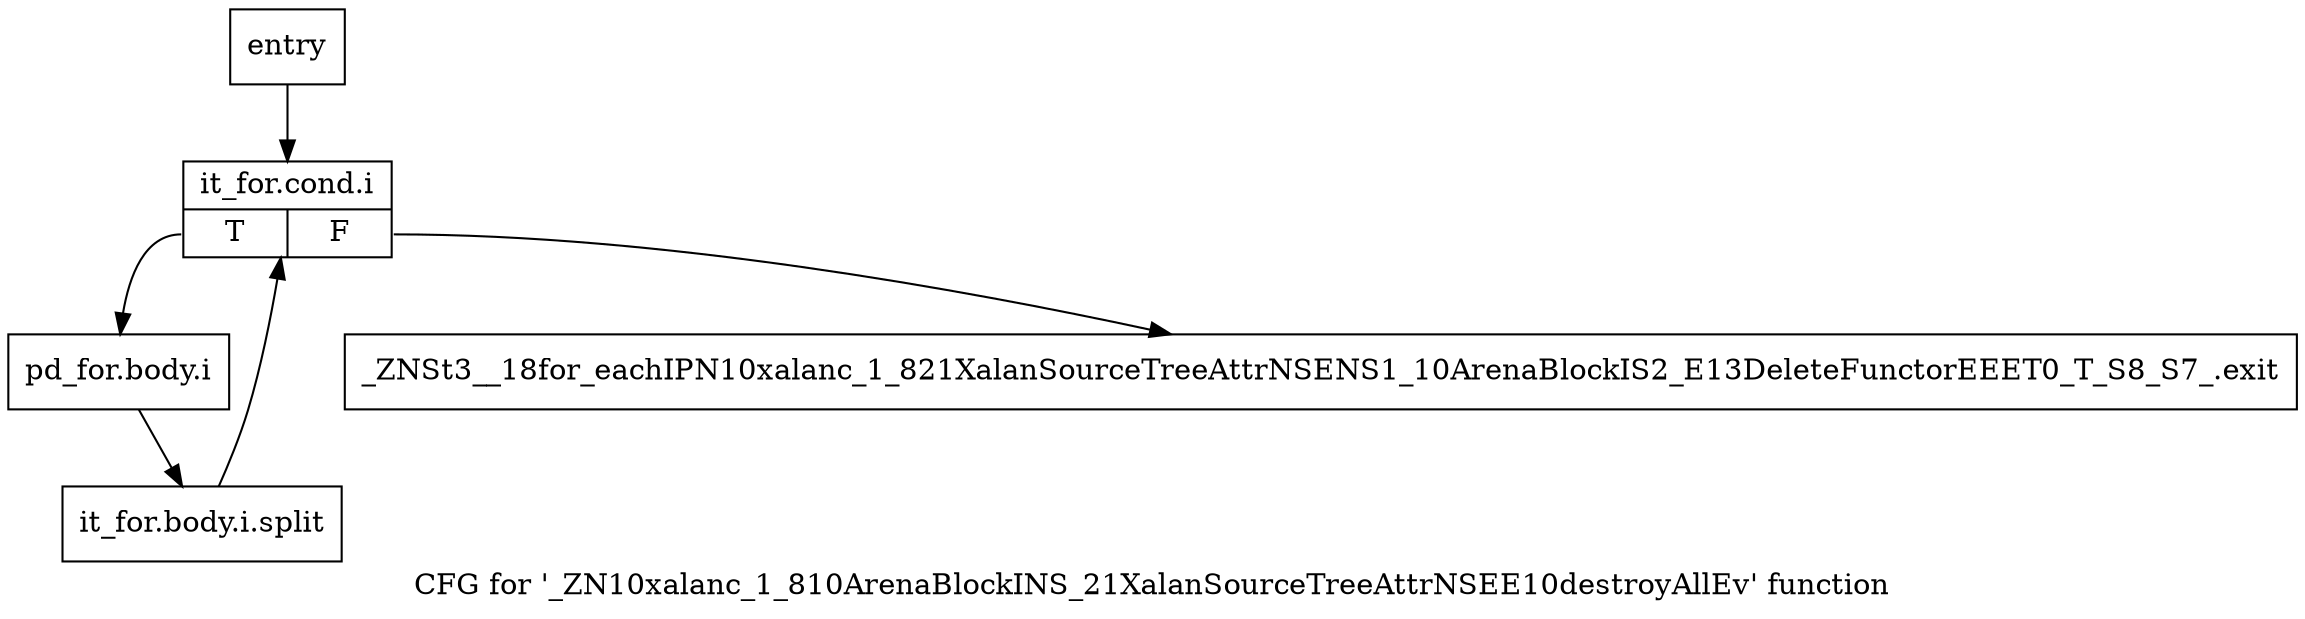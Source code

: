 digraph "CFG for '_ZN10xalanc_1_810ArenaBlockINS_21XalanSourceTreeAttrNSEE10destroyAllEv' function" {
	label="CFG for '_ZN10xalanc_1_810ArenaBlockINS_21XalanSourceTreeAttrNSEE10destroyAllEv' function";

	Node0x8c93470 [shape=record,label="{entry}"];
	Node0x8c93470 -> Node0x8c934c0;
	Node0x8c934c0 [shape=record,label="{it_for.cond.i|{<s0>T|<s1>F}}"];
	Node0x8c934c0:s0 -> Node0x8c93510;
	Node0x8c934c0:s1 -> Node0x8c93560;
	Node0x8c93510 [shape=record,label="{pd_for.body.i}"];
	Node0x8c93510 -> Node0xc9827b0;
	Node0xc9827b0 [shape=record,label="{it_for.body.i.split}"];
	Node0xc9827b0 -> Node0x8c934c0;
	Node0x8c93560 [shape=record,label="{_ZNSt3__18for_eachIPN10xalanc_1_821XalanSourceTreeAttrNSENS1_10ArenaBlockIS2_E13DeleteFunctorEEET0_T_S8_S7_.exit}"];
}
